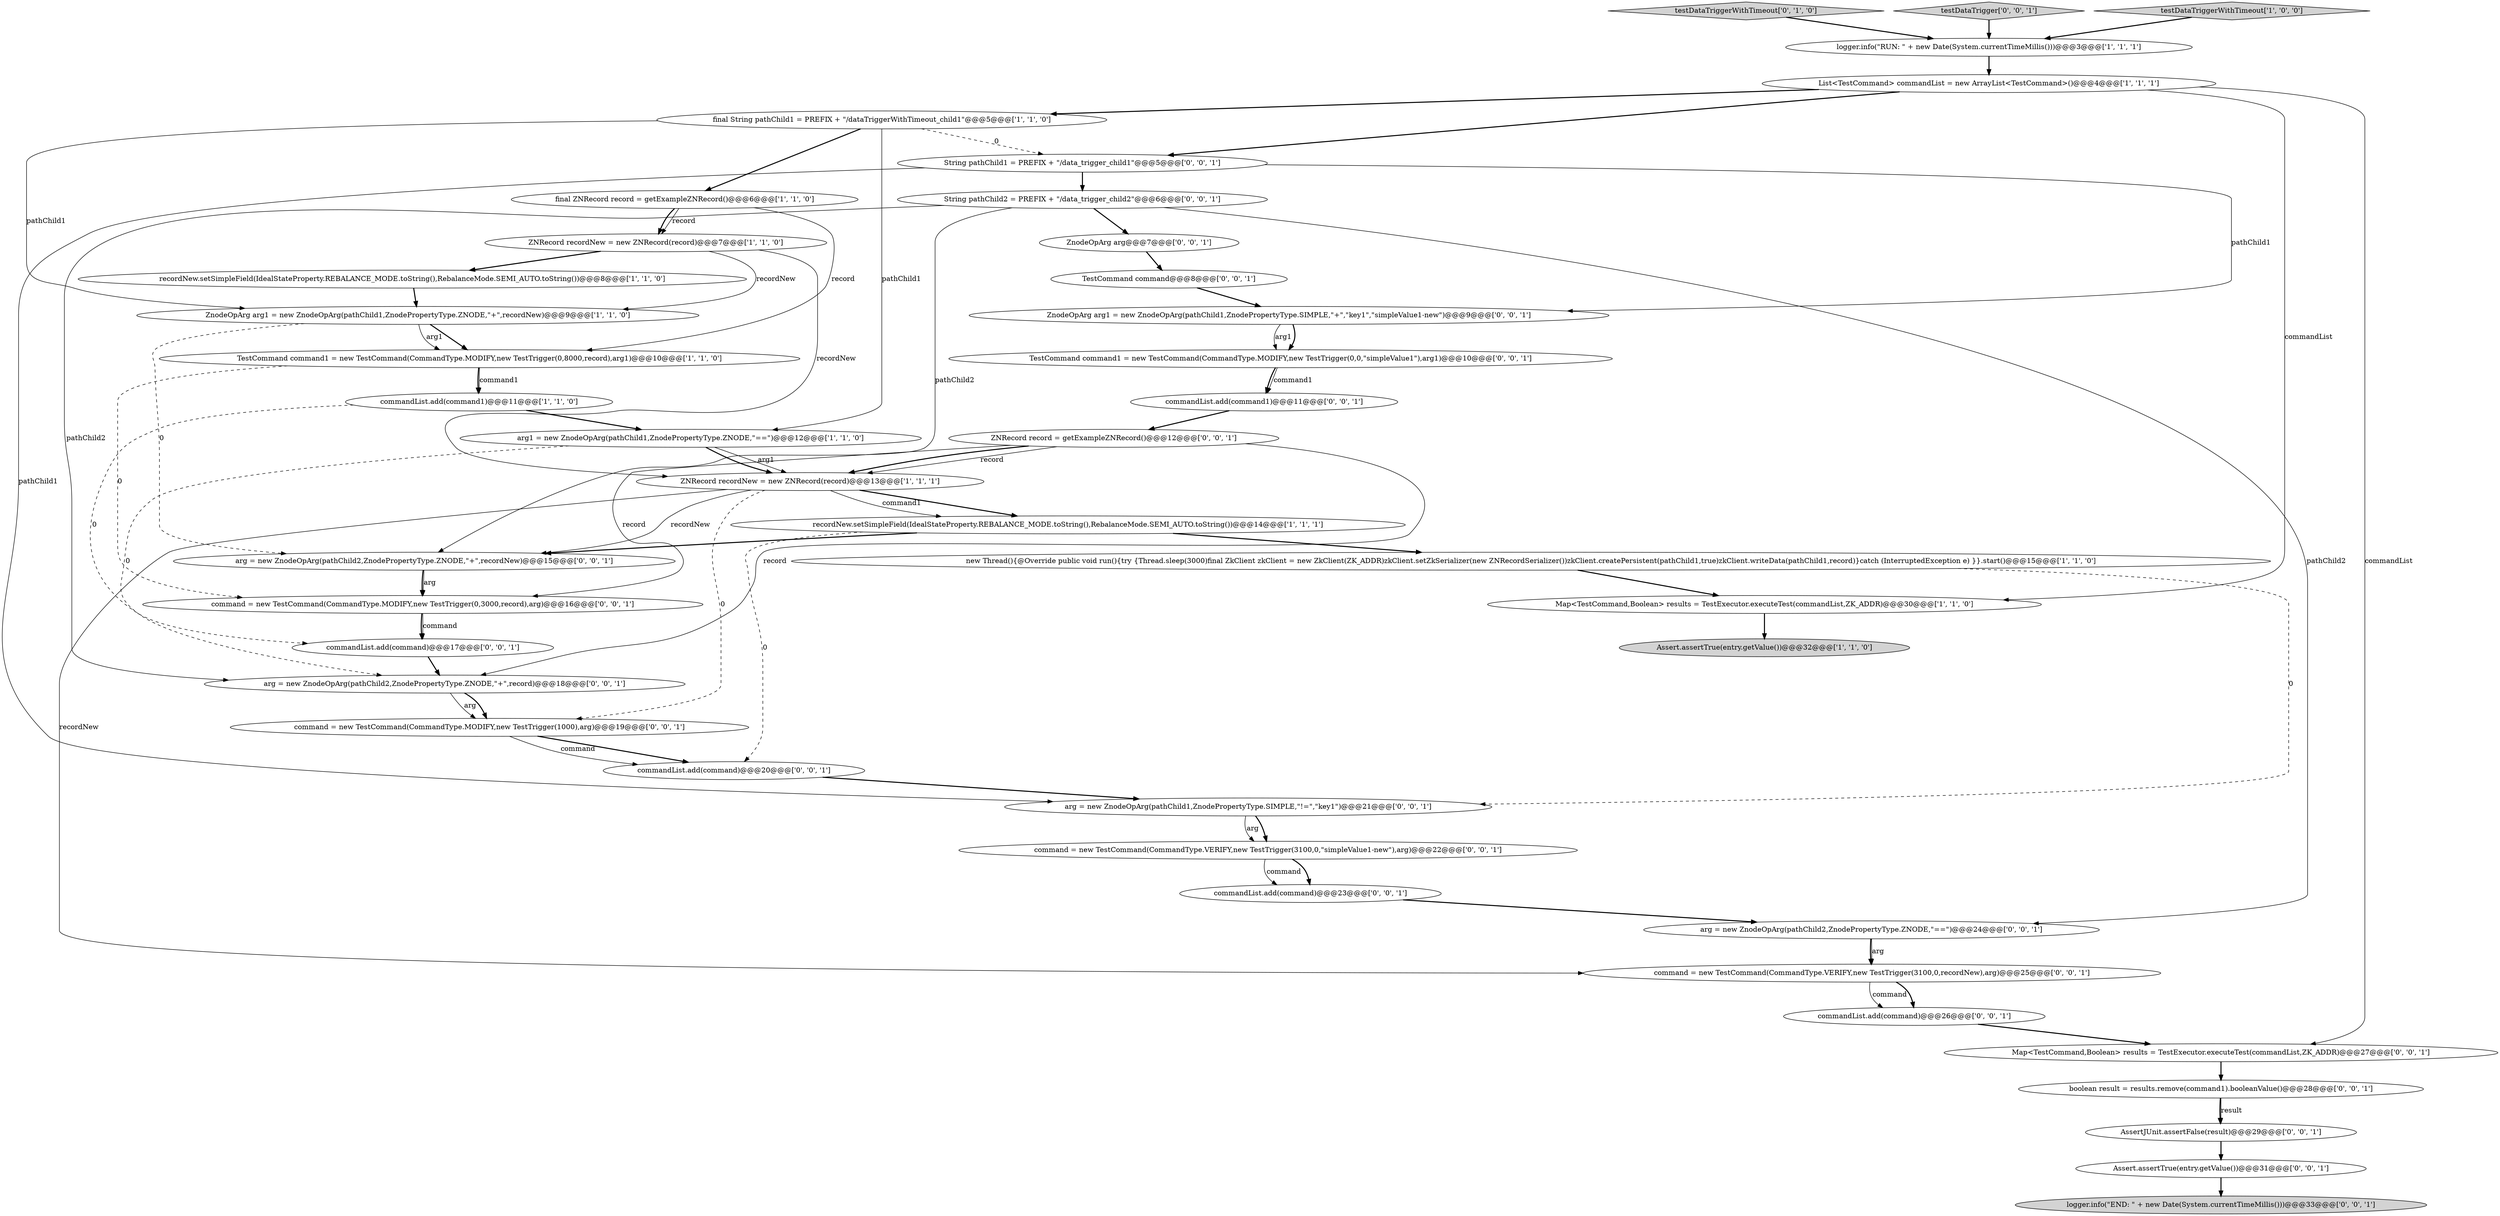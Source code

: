 digraph {
16 [style = filled, label = "testDataTriggerWithTimeout['0', '1', '0']", fillcolor = lightgray, shape = diamond image = "AAA0AAABBB2BBB"];
23 [style = filled, label = "TestCommand command@@@8@@@['0', '0', '1']", fillcolor = white, shape = ellipse image = "AAA0AAABBB3BBB"];
28 [style = filled, label = "Assert.assertTrue(entry.getValue())@@@31@@@['0', '0', '1']", fillcolor = white, shape = ellipse image = "AAA0AAABBB3BBB"];
25 [style = filled, label = "command = new TestCommand(CommandType.MODIFY,new TestTrigger(1000),arg)@@@19@@@['0', '0', '1']", fillcolor = white, shape = ellipse image = "AAA0AAABBB3BBB"];
26 [style = filled, label = "command = new TestCommand(CommandType.MODIFY,new TestTrigger(0,3000,record),arg)@@@16@@@['0', '0', '1']", fillcolor = white, shape = ellipse image = "AAA0AAABBB3BBB"];
3 [style = filled, label = "new Thread(){@Override public void run(){try {Thread.sleep(3000)final ZkClient zkClient = new ZkClient(ZK_ADDR)zkClient.setZkSerializer(new ZNRecordSerializer())zkClient.createPersistent(pathChild1,true)zkClient.writeData(pathChild1,record)}catch (InterruptedException e) }}.start()@@@15@@@['1', '1', '0']", fillcolor = white, shape = ellipse image = "AAA0AAABBB1BBB"];
12 [style = filled, label = "ZnodeOpArg arg1 = new ZnodeOpArg(pathChild1,ZnodePropertyType.ZNODE,\"+\",recordNew)@@@9@@@['1', '1', '0']", fillcolor = white, shape = ellipse image = "AAA0AAABBB1BBB"];
30 [style = filled, label = "command = new TestCommand(CommandType.VERIFY,new TestTrigger(3100,0,recordNew),arg)@@@25@@@['0', '0', '1']", fillcolor = white, shape = ellipse image = "AAA0AAABBB3BBB"];
38 [style = filled, label = "commandList.add(command)@@@20@@@['0', '0', '1']", fillcolor = white, shape = ellipse image = "AAA0AAABBB3BBB"];
22 [style = filled, label = "arg = new ZnodeOpArg(pathChild2,ZnodePropertyType.ZNODE,\"+\",recordNew)@@@15@@@['0', '0', '1']", fillcolor = white, shape = ellipse image = "AAA0AAABBB3BBB"];
37 [style = filled, label = "ZnodeOpArg arg1 = new ZnodeOpArg(pathChild1,ZnodePropertyType.SIMPLE,\"+\",\"key1\",\"simpleValue1-new\")@@@9@@@['0', '0', '1']", fillcolor = white, shape = ellipse image = "AAA0AAABBB3BBB"];
13 [style = filled, label = "final String pathChild1 = PREFIX + \"/dataTriggerWithTimeout_child1\"@@@5@@@['1', '1', '0']", fillcolor = white, shape = ellipse image = "AAA0AAABBB1BBB"];
39 [style = filled, label = "arg = new ZnodeOpArg(pathChild1,ZnodePropertyType.SIMPLE,\"!=\",\"key1\")@@@21@@@['0', '0', '1']", fillcolor = white, shape = ellipse image = "AAA0AAABBB3BBB"];
11 [style = filled, label = "arg1 = new ZnodeOpArg(pathChild1,ZnodePropertyType.ZNODE,\"==\")@@@12@@@['1', '1', '0']", fillcolor = white, shape = ellipse image = "AAA0AAABBB1BBB"];
8 [style = filled, label = "ZNRecord recordNew = new ZNRecord(record)@@@7@@@['1', '1', '0']", fillcolor = white, shape = ellipse image = "AAA0AAABBB1BBB"];
34 [style = filled, label = "Map<TestCommand,Boolean> results = TestExecutor.executeTest(commandList,ZK_ADDR)@@@27@@@['0', '0', '1']", fillcolor = white, shape = ellipse image = "AAA0AAABBB3BBB"];
2 [style = filled, label = "Assert.assertTrue(entry.getValue())@@@32@@@['1', '1', '0']", fillcolor = lightgray, shape = ellipse image = "AAA0AAABBB1BBB"];
5 [style = filled, label = "ZNRecord recordNew = new ZNRecord(record)@@@13@@@['1', '1', '1']", fillcolor = white, shape = ellipse image = "AAA0AAABBB1BBB"];
14 [style = filled, label = "commandList.add(command1)@@@11@@@['1', '1', '0']", fillcolor = white, shape = ellipse image = "AAA0AAABBB1BBB"];
31 [style = filled, label = "testDataTrigger['0', '0', '1']", fillcolor = lightgray, shape = diamond image = "AAA0AAABBB3BBB"];
24 [style = filled, label = "arg = new ZnodeOpArg(pathChild2,ZnodePropertyType.ZNODE,\"+\",record)@@@18@@@['0', '0', '1']", fillcolor = white, shape = ellipse image = "AAA0AAABBB3BBB"];
36 [style = filled, label = "String pathChild1 = PREFIX + \"/data_trigger_child1\"@@@5@@@['0', '0', '1']", fillcolor = white, shape = ellipse image = "AAA0AAABBB3BBB"];
17 [style = filled, label = "boolean result = results.remove(command1).booleanValue()@@@28@@@['0', '0', '1']", fillcolor = white, shape = ellipse image = "AAA0AAABBB3BBB"];
7 [style = filled, label = "Map<TestCommand,Boolean> results = TestExecutor.executeTest(commandList,ZK_ADDR)@@@30@@@['1', '1', '0']", fillcolor = white, shape = ellipse image = "AAA0AAABBB1BBB"];
42 [style = filled, label = "commandList.add(command)@@@26@@@['0', '0', '1']", fillcolor = white, shape = ellipse image = "AAA0AAABBB3BBB"];
1 [style = filled, label = "logger.info(\"RUN: \" + new Date(System.currentTimeMillis()))@@@3@@@['1', '1', '1']", fillcolor = white, shape = ellipse image = "AAA0AAABBB1BBB"];
27 [style = filled, label = "AssertJUnit.assertFalse(result)@@@29@@@['0', '0', '1']", fillcolor = white, shape = ellipse image = "AAA0AAABBB3BBB"];
32 [style = filled, label = "command = new TestCommand(CommandType.VERIFY,new TestTrigger(3100,0,\"simpleValue1-new\"),arg)@@@22@@@['0', '0', '1']", fillcolor = white, shape = ellipse image = "AAA0AAABBB3BBB"];
15 [style = filled, label = "final ZNRecord record = getExampleZNRecord()@@@6@@@['1', '1', '0']", fillcolor = white, shape = ellipse image = "AAA0AAABBB1BBB"];
33 [style = filled, label = "commandList.add(command1)@@@11@@@['0', '0', '1']", fillcolor = white, shape = ellipse image = "AAA0AAABBB3BBB"];
41 [style = filled, label = "commandList.add(command)@@@17@@@['0', '0', '1']", fillcolor = white, shape = ellipse image = "AAA0AAABBB3BBB"];
4 [style = filled, label = "recordNew.setSimpleField(IdealStateProperty.REBALANCE_MODE.toString(),RebalanceMode.SEMI_AUTO.toString())@@@14@@@['1', '1', '1']", fillcolor = white, shape = ellipse image = "AAA0AAABBB1BBB"];
21 [style = filled, label = "commandList.add(command)@@@23@@@['0', '0', '1']", fillcolor = white, shape = ellipse image = "AAA0AAABBB3BBB"];
0 [style = filled, label = "TestCommand command1 = new TestCommand(CommandType.MODIFY,new TestTrigger(0,8000,record),arg1)@@@10@@@['1', '1', '0']", fillcolor = white, shape = ellipse image = "AAA0AAABBB1BBB"];
10 [style = filled, label = "testDataTriggerWithTimeout['1', '0', '0']", fillcolor = lightgray, shape = diamond image = "AAA0AAABBB1BBB"];
9 [style = filled, label = "recordNew.setSimpleField(IdealStateProperty.REBALANCE_MODE.toString(),RebalanceMode.SEMI_AUTO.toString())@@@8@@@['1', '1', '0']", fillcolor = white, shape = ellipse image = "AAA0AAABBB1BBB"];
20 [style = filled, label = "ZnodeOpArg arg@@@7@@@['0', '0', '1']", fillcolor = white, shape = ellipse image = "AAA0AAABBB3BBB"];
29 [style = filled, label = "arg = new ZnodeOpArg(pathChild2,ZnodePropertyType.ZNODE,\"==\")@@@24@@@['0', '0', '1']", fillcolor = white, shape = ellipse image = "AAA0AAABBB3BBB"];
18 [style = filled, label = "logger.info(\"END: \" + new Date(System.currentTimeMillis()))@@@33@@@['0', '0', '1']", fillcolor = lightgray, shape = ellipse image = "AAA0AAABBB3BBB"];
35 [style = filled, label = "ZNRecord record = getExampleZNRecord()@@@12@@@['0', '0', '1']", fillcolor = white, shape = ellipse image = "AAA0AAABBB3BBB"];
19 [style = filled, label = "String pathChild2 = PREFIX + \"/data_trigger_child2\"@@@6@@@['0', '0', '1']", fillcolor = white, shape = ellipse image = "AAA0AAABBB3BBB"];
40 [style = filled, label = "TestCommand command1 = new TestCommand(CommandType.MODIFY,new TestTrigger(0,0,\"simpleValue1\"),arg1)@@@10@@@['0', '0', '1']", fillcolor = white, shape = ellipse image = "AAA0AAABBB3BBB"];
6 [style = filled, label = "List<TestCommand> commandList = new ArrayList<TestCommand>()@@@4@@@['1', '1', '1']", fillcolor = white, shape = ellipse image = "AAA0AAABBB1BBB"];
29->30 [style = bold, label=""];
12->0 [style = bold, label=""];
20->23 [style = bold, label=""];
19->24 [style = solid, label="pathChild2"];
13->15 [style = bold, label=""];
0->26 [style = dashed, label="0"];
35->5 [style = solid, label="record"];
8->9 [style = bold, label=""];
17->27 [style = bold, label=""];
31->1 [style = bold, label=""];
5->30 [style = solid, label="recordNew"];
41->24 [style = bold, label=""];
27->28 [style = bold, label=""];
0->14 [style = solid, label="command1"];
36->19 [style = bold, label=""];
35->24 [style = solid, label="record"];
24->25 [style = solid, label="arg"];
3->39 [style = dashed, label="0"];
19->20 [style = bold, label=""];
19->22 [style = solid, label="pathChild2"];
39->32 [style = bold, label=""];
6->13 [style = bold, label=""];
40->33 [style = bold, label=""];
25->38 [style = bold, label=""];
4->22 [style = bold, label=""];
25->38 [style = solid, label="command"];
13->36 [style = dashed, label="0"];
14->11 [style = bold, label=""];
1->6 [style = bold, label=""];
3->7 [style = bold, label=""];
21->29 [style = bold, label=""];
42->34 [style = bold, label=""];
34->17 [style = bold, label=""];
5->4 [style = bold, label=""];
32->21 [style = bold, label=""];
5->22 [style = solid, label="recordNew"];
6->7 [style = solid, label="commandList"];
39->32 [style = solid, label="arg"];
11->24 [style = dashed, label="0"];
4->38 [style = dashed, label="0"];
13->12 [style = solid, label="pathChild1"];
10->1 [style = bold, label=""];
35->5 [style = bold, label=""];
33->35 [style = bold, label=""];
15->0 [style = solid, label="record"];
8->5 [style = solid, label="recordNew"];
37->40 [style = bold, label=""];
6->34 [style = solid, label="commandList"];
16->1 [style = bold, label=""];
22->26 [style = bold, label=""];
8->12 [style = solid, label="recordNew"];
37->40 [style = solid, label="arg1"];
22->26 [style = solid, label="arg"];
15->8 [style = solid, label="record"];
12->0 [style = solid, label="arg1"];
36->39 [style = solid, label="pathChild1"];
5->25 [style = dashed, label="0"];
28->18 [style = bold, label=""];
29->30 [style = solid, label="arg"];
40->33 [style = solid, label="command1"];
35->26 [style = solid, label="record"];
17->27 [style = solid, label="result"];
13->11 [style = solid, label="pathChild1"];
19->29 [style = solid, label="pathChild2"];
5->4 [style = solid, label="command1"];
32->21 [style = solid, label="command"];
26->41 [style = bold, label=""];
24->25 [style = bold, label=""];
23->37 [style = bold, label=""];
0->14 [style = bold, label=""];
6->36 [style = bold, label=""];
36->37 [style = solid, label="pathChild1"];
11->5 [style = solid, label="arg1"];
15->8 [style = bold, label=""];
26->41 [style = solid, label="command"];
4->3 [style = bold, label=""];
30->42 [style = solid, label="command"];
12->22 [style = dashed, label="0"];
30->42 [style = bold, label=""];
11->5 [style = bold, label=""];
9->12 [style = bold, label=""];
14->41 [style = dashed, label="0"];
38->39 [style = bold, label=""];
7->2 [style = bold, label=""];
}
